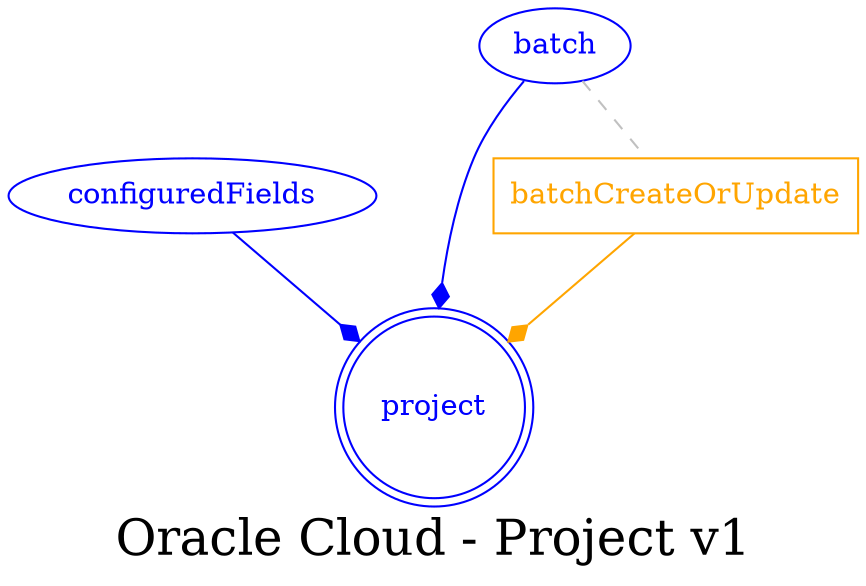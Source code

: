 digraph LexiconGraph {
graph[label="Oracle Cloud - Project v1", fontsize=24]
splines=true
"project" [color=blue, fontcolor=blue, shape=doublecircle]
"configuredFields" -> "project" [color=blue, fontcolor=blue, arrowhead=diamond, arrowtail=none]
"configuredFields" [color=blue, fontcolor=blue, shape=ellipse]
"batch" -> "project" [color=blue, fontcolor=blue, arrowhead=diamond, arrowtail=none]
"batch" [color=blue, fontcolor=blue, shape=ellipse]
"batchCreateOrUpdate" [color=orange, fontcolor=orange, shape=box]
"batchCreateOrUpdate" -> "project" [color=orange, fontcolor=orange, arrowhead=diamond, arrowtail=none]
"batch" -> "batchCreateOrUpdate" [color=grey, fontcolor=grey, arrowhead=none, arrowtail=none, style=dashed]
}
